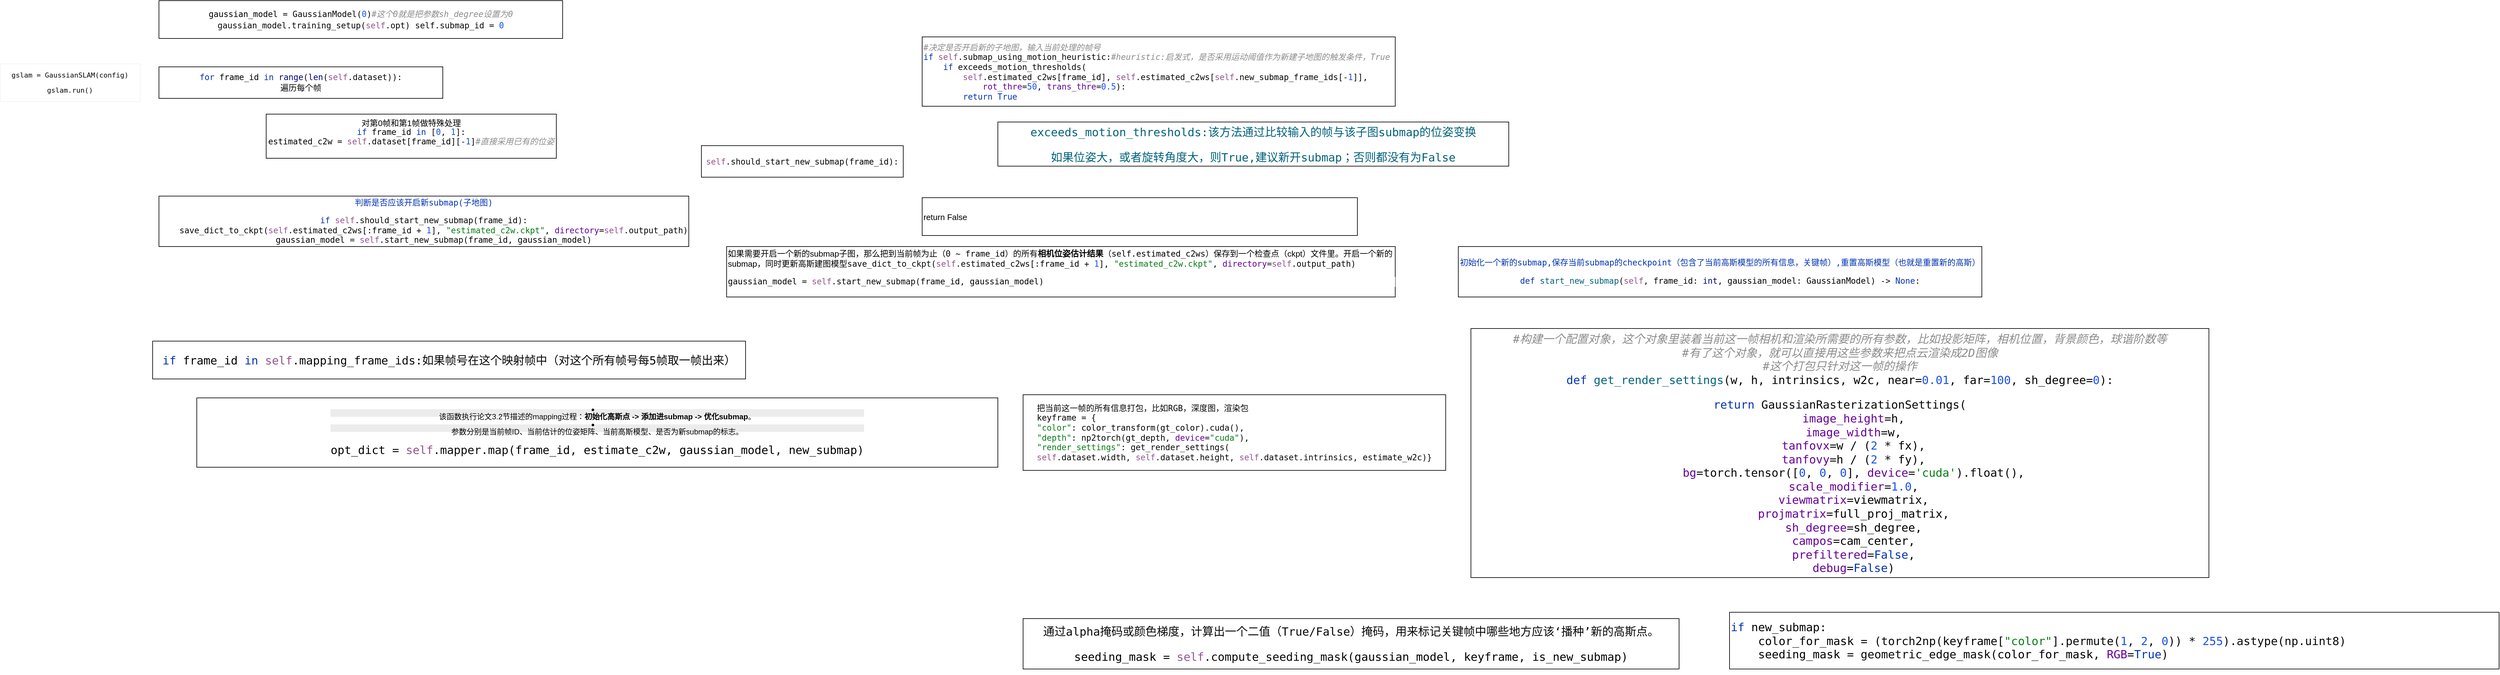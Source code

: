 <mxfile version="28.0.7">
  <diagram name="Page-1" id="CiyTq3ETgP8ZzIfx8EHX">
    <mxGraphModel dx="1531" dy="1326" grid="1" gridSize="10" guides="1" tooltips="1" connect="1" arrows="1" fold="1" page="1" pageScale="1" pageWidth="5000" pageHeight="2000" math="0" shadow="0">
      <root>
        <mxCell id="0" />
        <mxCell id="1" parent="0" />
        <mxCell id="R6alezzPv44hoILy_ozX-1" value="&lt;div style=&quot;background-color: rgb(255, 255, 255); color: rgb(8, 8, 8);&quot;&gt;&lt;pre style=&quot;font-family: &amp;quot;JetBrains Mono&amp;quot;, monospace;&quot;&gt;gslam = GaussianSLAM(config)&lt;/pre&gt;&lt;pre style=&quot;font-family: &amp;quot;JetBrains Mono&amp;quot;, monospace;&quot;&gt;gslam.run()&lt;/pre&gt;&lt;/div&gt;" style="rounded=0;whiteSpace=wrap;html=1;strokeWidth=0;verticalAlign=middle;spacing=0;fontSize=11;" parent="1" vertex="1">
          <mxGeometry x="48" y="310" width="222" height="60" as="geometry" />
        </mxCell>
        <mxCell id="LZiklPRg2S03HuQF4Nz--1" value="&lt;div style=&quot;background-color: rgb(255, 255, 255); color: rgb(8, 8, 8); line-height: 50%;&quot;&gt;&lt;pre style=&quot;font-family: &amp;quot;JetBrains Mono&amp;quot;, monospace; line-height: 50%;&quot;&gt;&lt;font style=&quot;font-size: 13px;&quot;&gt;&lt;span style=&quot;color: rgb(0, 0, 0);&quot;&gt;gaussian_model &lt;/span&gt;= GaussianModel(&lt;span style=&quot;color: rgb(23, 80, 235);&quot;&gt;0&lt;/span&gt;)&lt;span style=&quot;color: rgb(140, 140, 140); font-style: italic;&quot;&gt;#&lt;/span&gt;&lt;span style=&quot;color: rgb(140, 140, 140); font-style: italic; font-family: &amp;quot;DejaVu Sans Mono&amp;quot;, monospace;&quot;&gt;这个&lt;/span&gt;&lt;span style=&quot;color: rgb(140, 140, 140); font-style: italic;&quot;&gt;0&lt;/span&gt;&lt;span style=&quot;color: rgb(140, 140, 140); font-style: italic; font-family: &amp;quot;DejaVu Sans Mono&amp;quot;, monospace;&quot;&gt;就是把参数&lt;/span&gt;&lt;span style=&quot;color: rgb(140, 140, 140); font-style: italic;&quot;&gt;sh_degree&lt;/span&gt;&lt;span style=&quot;color: rgb(140, 140, 140); font-style: italic; font-family: &amp;quot;DejaVu Sans Mono&amp;quot;, monospace;&quot;&gt;设置为&lt;/span&gt;&lt;span style=&quot;color: rgb(140, 140, 140); font-style: italic;&quot;&gt;0&lt;/span&gt;&lt;/font&gt;&lt;/pre&gt;&lt;pre style=&quot;font-family: &amp;quot;JetBrains Mono&amp;quot;, monospace; line-height: 50%;&quot;&gt;&lt;font style=&quot;font-size: 13px;&quot;&gt;gaussian_model&lt;span style=&quot;color: light-dark(rgb(8, 8, 8), rgb(230, 230, 230)); background-color: light-dark(rgb(255, 255, 255), rgb(18, 18, 18)); white-space: normal;&quot;&gt;.training_setup(&lt;/span&gt;&lt;span style=&quot;background-color: light-dark(rgb(255, 255, 255), rgb(18, 18, 18)); white-space: normal; color: rgb(148, 85, 141);&quot;&gt;self&lt;/span&gt;&lt;span style=&quot;color: light-dark(rgb(8, 8, 8), rgb(230, 230, 230)); background-color: light-dark(rgb(255, 255, 255), rgb(18, 18, 18)); white-space: normal;&quot;&gt;.opt) self&lt;/span&gt;&lt;span style=&quot;color: light-dark(rgb(8, 8, 8), rgb(230, 230, 230)); background-color: light-dark(rgb(255, 255, 255), rgb(18, 18, 18)); white-space: normal;&quot;&gt;.submap_id = &lt;/span&gt;&lt;span style=&quot;background-color: light-dark(rgb(255, 255, 255), rgb(18, 18, 18)); white-space: normal; color: rgb(23, 80, 235);&quot;&gt;0&lt;/span&gt;&lt;/font&gt;&lt;/pre&gt;&lt;/div&gt;" style="rounded=0;whiteSpace=wrap;html=1;" vertex="1" parent="1">
          <mxGeometry x="300" y="210" width="640" height="60" as="geometry" />
        </mxCell>
        <mxCell id="LZiklPRg2S03HuQF4Nz--2" value="&lt;div style=&quot;background-color: rgb(255, 255, 255); color: rgb(8, 8, 8); line-height: 40%;&quot;&gt;&lt;pre style=&quot;font-family: &amp;quot;JetBrains Mono&amp;quot;, monospace; line-height: 40%;&quot;&gt;&lt;font style=&quot;font-size: 13px;&quot;&gt;&lt;span style=&quot;color: rgb(0, 51, 179);&quot;&gt;for &lt;/span&gt;&lt;span style=&quot;color: rgb(0, 0, 0);&quot;&gt;frame_id &lt;/span&gt;&lt;span style=&quot;color: rgb(0, 51, 179);&quot;&gt;in &lt;/span&gt;&lt;span style=&quot;color: rgb(0, 0, 128);&quot;&gt;range&lt;/span&gt;(&lt;span style=&quot;color: rgb(0, 0, 128);&quot;&gt;len&lt;/span&gt;(&lt;span style=&quot;color: rgb(148, 85, 141);&quot;&gt;self&lt;/span&gt;.dataset)):&lt;/font&gt;&lt;/pre&gt;&lt;pre style=&quot;font-family: &amp;quot;JetBrains Mono&amp;quot;, monospace; line-height: 40%;&quot;&gt;&lt;font style=&quot;font-size: 13px;&quot;&gt;遍历每个帧&lt;/font&gt;&lt;/pre&gt;&lt;/div&gt;" style="rounded=0;whiteSpace=wrap;html=1;" vertex="1" parent="1">
          <mxGeometry x="300" y="315" width="450" height="50" as="geometry" />
        </mxCell>
        <mxCell id="LZiklPRg2S03HuQF4Nz--9" value="&lt;div style=&quot;line-height: 10%;&quot;&gt;&lt;font style=&quot;line-height: 10%; font-size: 13px;&quot;&gt;对第0帧和第1帧做特殊处理&lt;/font&gt;&lt;div&gt;&lt;div style=&quot;background-color: rgb(255, 255, 255); color: rgb(8, 8, 8);&quot;&gt;&lt;pre style=&quot;font-family: &amp;quot;JetBrains Mono&amp;quot;, monospace;&quot;&gt;&lt;font style=&quot;line-height: 10%; font-size: 13px;&quot;&gt;&lt;span style=&quot;color: rgb(0, 51, 179);&quot;&gt;if &lt;/span&gt;&lt;span style=&quot;color: rgb(0, 0, 0);&quot;&gt;frame_id &lt;/span&gt;&lt;span style=&quot;color: rgb(0, 51, 179);&quot;&gt;in &lt;/span&gt;[&lt;span style=&quot;color: rgb(23, 80, 235);&quot;&gt;0&lt;/span&gt;, &lt;span style=&quot;color: rgb(23, 80, 235);&quot;&gt;1&lt;/span&gt;]:&lt;/font&gt;&lt;/pre&gt;&lt;pre style=&quot;font-family: &amp;quot;JetBrains Mono&amp;quot;, monospace;&quot;&gt;&lt;font style=&quot;line-height: 10%; font-size: 13px;&quot;&gt;&lt;div style=&quot;&quot;&gt;&lt;pre style=&quot;font-family: &amp;quot;JetBrains Mono&amp;quot;, monospace;&quot;&gt;&lt;span style=&quot;color: rgb(0, 0, 0);&quot;&gt;estimated_c2w &lt;/span&gt;= &lt;span style=&quot;color: rgb(148, 85, 141);&quot;&gt;self&lt;/span&gt;.dataset[&lt;span style=&quot;color: rgb(0, 0, 0);&quot;&gt;frame_id&lt;/span&gt;][-&lt;span style=&quot;color: rgb(23, 80, 235);&quot;&gt;1&lt;/span&gt;]&lt;span style=&quot;color: rgb(140, 140, 140); font-style: italic;&quot;&gt;#&lt;/span&gt;&lt;span style=&quot;color: rgb(140, 140, 140); font-style: italic; font-family: &amp;quot;DejaVu Sans Mono&amp;quot;, monospace;&quot;&gt;直接采用已有的位姿&lt;/span&gt;&lt;/pre&gt;&lt;/div&gt;&lt;/font&gt;&lt;/pre&gt;&lt;/div&gt;&lt;/div&gt;&lt;/div&gt;" style="rounded=0;whiteSpace=wrap;html=1;" vertex="1" parent="1">
          <mxGeometry x="470" y="390" width="460" height="70" as="geometry" />
        </mxCell>
        <mxCell id="LZiklPRg2S03HuQF4Nz--10" value="&lt;div style=&quot;background-color: rgb(255, 255, 255); color: rgb(8, 8, 8);&quot;&gt;&lt;pre style=&quot;font-family: &amp;quot;JetBrains Mono&amp;quot;, monospace;&quot;&gt;&lt;font style=&quot;font-size: 13px;&quot;&gt;&lt;span style=&quot;color: rgb(0, 51, 179);&quot;&gt;判断是否应该开启新submap(子地图)&lt;/span&gt;&lt;/font&gt;&lt;/pre&gt;&lt;pre style=&quot;font-family: &amp;quot;JetBrains Mono&amp;quot;, monospace;&quot;&gt;&lt;font style=&quot;font-size: 13px;&quot;&gt;&lt;span style=&quot;color: rgb(0, 51, 179);&quot;&gt;if &lt;/span&gt;&lt;span style=&quot;color: rgb(148, 85, 141);&quot;&gt;self&lt;/span&gt;.should_start_new_submap(&lt;span style=&quot;color: rgb(0, 0, 0);&quot;&gt;frame_id&lt;/span&gt;):&lt;br&gt;    save_dict_to_ckpt(&lt;span style=&quot;color: rgb(148, 85, 141);&quot;&gt;self&lt;/span&gt;.estimated_c2ws[:&lt;span style=&quot;color: rgb(0, 0, 0);&quot;&gt;frame_id &lt;/span&gt;+ &lt;span style=&quot;color: rgb(23, 80, 235);&quot;&gt;1&lt;/span&gt;], &lt;span style=&quot;color: rgb(6, 125, 23);&quot;&gt;&quot;estimated_c2w.ckpt&quot;&lt;/span&gt;, &lt;span style=&quot;color: rgb(102, 0, 153);&quot;&gt;directory&lt;/span&gt;=&lt;span style=&quot;color: rgb(148, 85, 141);&quot;&gt;self&lt;/span&gt;.output_path)&lt;br&gt;    &lt;span style=&quot;color: rgb(0, 0, 0);&quot;&gt;gaussian_model &lt;/span&gt;= &lt;span style=&quot;color: rgb(148, 85, 141);&quot;&gt;self&lt;/span&gt;.start_new_submap(&lt;span style=&quot;color: rgb(0, 0, 0);&quot;&gt;frame_id&lt;/span&gt;, &lt;span style=&quot;color: rgb(0, 0, 0);&quot;&gt;gaussian_model&lt;/span&gt;)&lt;/font&gt;&lt;/pre&gt;&lt;/div&gt;" style="rounded=0;whiteSpace=wrap;html=1;" vertex="1" parent="1">
          <mxGeometry x="300" y="520" width="840" height="80" as="geometry" />
        </mxCell>
        <mxCell id="LZiklPRg2S03HuQF4Nz--11" value="&lt;pre style=&quot;color: rgb(8, 8, 8); font-family: &amp;quot;JetBrains Mono&amp;quot;, monospace;&quot;&gt;&lt;font style=&quot;font-size: 13px;&quot;&gt;&lt;span style=&quot;color: rgb(148, 85, 141);&quot;&gt;self&lt;/span&gt;.should_start_new_submap(&lt;span style=&quot;color: rgb(0, 0, 0);&quot;&gt;frame_id&lt;/span&gt;):&lt;/font&gt;&lt;/pre&gt;" style="rounded=0;whiteSpace=wrap;html=1;" vertex="1" parent="1">
          <mxGeometry x="1160" y="440" width="320" height="50" as="geometry" />
        </mxCell>
        <mxCell id="LZiklPRg2S03HuQF4Nz--12" value="&lt;div style=&quot;background-color: rgb(255, 255, 255); color: rgb(8, 8, 8);&quot;&gt;&lt;pre style=&quot;font-family: &amp;quot;JetBrains Mono&amp;quot;, monospace;&quot;&gt;&lt;div style=&quot;&quot;&gt;&lt;pre style=&quot;font-family: &amp;quot;JetBrains Mono&amp;quot;, monospace;&quot;&gt;&lt;font style=&quot;font-size: 13px;&quot;&gt;&lt;span style=&quot;color: rgb(140, 140, 140); font-style: italic;&quot;&gt;#&lt;/span&gt;&lt;span style=&quot;color: rgb(140, 140, 140); font-style: italic; font-family: &amp;quot;DejaVu Sans Mono&amp;quot;, monospace;&quot;&gt;决定是否开启新的子地图，输入当前处理的帧号&lt;br&gt;&lt;/span&gt;&lt;span style=&quot;color: rgb(0, 51, 179);&quot;&gt;if &lt;/span&gt;&lt;span style=&quot;color: rgb(148, 85, 141);&quot;&gt;self&lt;/span&gt;.submap_using_motion_heuristic:&lt;span style=&quot;color: rgb(140, 140, 140); font-style: italic;&quot;&gt;#heuristic:&lt;/span&gt;&lt;span style=&quot;color: rgb(140, 140, 140); font-style: italic; font-family: &amp;quot;DejaVu Sans Mono&amp;quot;, monospace;&quot;&gt;启发式，是否采用运动阈值作为新建子地图的触发条件，True&lt;br&gt;&lt;/span&gt;&lt;span style=&quot;color: rgb(140, 140, 140); font-style: italic; font-family: &amp;quot;DejaVu Sans Mono&amp;quot;, monospace;&quot;&gt;    &lt;/span&gt;&lt;span style=&quot;color: rgb(0, 51, 179);&quot;&gt;if &lt;/span&gt;exceeds_motion_thresholds(&lt;br&gt;        &lt;span style=&quot;color: rgb(148, 85, 141);&quot;&gt;self&lt;/span&gt;.estimated_c2ws[&lt;span style=&quot;color: rgb(0, 0, 0);&quot;&gt;frame_id&lt;/span&gt;], &lt;span style=&quot;color: rgb(148, 85, 141);&quot;&gt;self&lt;/span&gt;.estimated_c2ws[&lt;span style=&quot;color: rgb(148, 85, 141);&quot;&gt;self&lt;/span&gt;.new_submap_frame_ids[-&lt;span style=&quot;color: rgb(23, 80, 235);&quot;&gt;1&lt;/span&gt;]],&lt;br&gt;            &lt;span style=&quot;color: rgb(102, 0, 153);&quot;&gt;rot_thre&lt;/span&gt;=&lt;span style=&quot;color: rgb(23, 80, 235);&quot;&gt;50&lt;/span&gt;, &lt;span style=&quot;color: rgb(102, 0, 153);&quot;&gt;trans_thre&lt;/span&gt;=&lt;span style=&quot;color: rgb(23, 80, 235);&quot;&gt;0.5&lt;/span&gt;):&lt;br&gt;        &lt;span style=&quot;color: rgb(0, 51, 179);&quot;&gt;return True&lt;/span&gt;&lt;/font&gt;&lt;/pre&gt;&lt;/div&gt;&lt;/pre&gt;&lt;/div&gt;" style="rounded=0;whiteSpace=wrap;html=1;align=left;" vertex="1" parent="1">
          <mxGeometry x="1510" y="267.5" width="750" height="110" as="geometry" />
        </mxCell>
        <mxCell id="LZiklPRg2S03HuQF4Nz--13" value="&lt;div style=&quot;background-color:#ffffff;color:#080808&quot;&gt;&lt;pre style=&quot;font-family:&#39;JetBrains Mono&#39;,monospace;font-size:13.5pt;&quot;&gt;&lt;span style=&quot;color:#00627a;&quot;&gt;exceeds_motion_thresholds:该方法通过比较输入的帧与该子图submap的位姿变换&lt;/span&gt;&lt;/pre&gt;&lt;pre style=&quot;font-family:&#39;JetBrains Mono&#39;,monospace;font-size:13.5pt;&quot;&gt;&lt;span style=&quot;color:#00627a;&quot;&gt;如果位姿大，或者旋转角度大，则True,建议新开submap；否则都没有为False&lt;/span&gt;&lt;/pre&gt;&lt;/div&gt;" style="rounded=0;whiteSpace=wrap;html=1;" vertex="1" parent="1">
          <mxGeometry x="1630" y="402.5" width="810" height="70" as="geometry" />
        </mxCell>
        <mxCell id="LZiklPRg2S03HuQF4Nz--14" value="return False" style="rounded=0;whiteSpace=wrap;html=1;align=left;fontSize=13;" vertex="1" parent="1">
          <mxGeometry x="1510" y="522.5" width="690" height="60" as="geometry" />
        </mxCell>
        <mxCell id="LZiklPRg2S03HuQF4Nz--15" value="如果需要开启一个新的submap子图，那么把到当前帧为止（&lt;code data-start=&quot;677&quot; data-end=&quot;691&quot;&gt;0 ~ frame_id&lt;/code&gt;）的所有&lt;strong data-start=&quot;695&quot; data-end=&quot;707&quot;&gt;相机位姿估计结果&lt;/strong&gt;（&lt;code data-start=&quot;708&quot; data-end=&quot;729&quot;&gt;self.estimated_c2ws&lt;/code&gt;）保存到一个检查点（ckpt）文件里。开启一个新的submap，同时更新高斯建图模型&lt;span style=&quot;font-family: &amp;quot;JetBrains Mono&amp;quot;, monospace; background-color: light-dark(rgb(255, 255, 255), rgb(18, 18, 18)); color: light-dark(rgb(8, 8, 8), rgb(230, 230, 230));&quot;&gt;save_dict_to_ckpt(&lt;/span&gt;&lt;span style=&quot;font-family: &amp;quot;JetBrains Mono&amp;quot;, monospace; background-color: light-dark(rgb(255, 255, 255), rgb(18, 18, 18)); color: rgb(148, 85, 141);&quot;&gt;self&lt;/span&gt;&lt;span style=&quot;font-family: &amp;quot;JetBrains Mono&amp;quot;, monospace; background-color: light-dark(rgb(255, 255, 255), rgb(18, 18, 18)); color: light-dark(rgb(8, 8, 8), rgb(230, 230, 230));&quot;&gt;.estimated_c2ws[:&lt;/span&gt;&lt;span style=&quot;font-family: &amp;quot;JetBrains Mono&amp;quot;, monospace; background-color: light-dark(rgb(255, 255, 255), rgb(18, 18, 18)); color: rgb(0, 0, 0);&quot;&gt;frame_id &lt;/span&gt;&lt;span style=&quot;font-family: &amp;quot;JetBrains Mono&amp;quot;, monospace; background-color: light-dark(rgb(255, 255, 255), rgb(18, 18, 18)); color: light-dark(rgb(8, 8, 8), rgb(230, 230, 230));&quot;&gt;+ &lt;/span&gt;&lt;span style=&quot;font-family: &amp;quot;JetBrains Mono&amp;quot;, monospace; background-color: light-dark(rgb(255, 255, 255), rgb(18, 18, 18)); color: rgb(23, 80, 235);&quot;&gt;1&lt;/span&gt;&lt;span style=&quot;font-family: &amp;quot;JetBrains Mono&amp;quot;, monospace; background-color: light-dark(rgb(255, 255, 255), rgb(18, 18, 18)); color: light-dark(rgb(8, 8, 8), rgb(230, 230, 230));&quot;&gt;], &lt;/span&gt;&lt;span style=&quot;font-family: &amp;quot;JetBrains Mono&amp;quot;, monospace; background-color: light-dark(rgb(255, 255, 255), rgb(18, 18, 18)); color: rgb(6, 125, 23);&quot;&gt;&quot;estimated_c2w.ckpt&quot;&lt;/span&gt;&lt;span style=&quot;font-family: &amp;quot;JetBrains Mono&amp;quot;, monospace; background-color: light-dark(rgb(255, 255, 255), rgb(18, 18, 18)); color: light-dark(rgb(8, 8, 8), rgb(230, 230, 230));&quot;&gt;, &lt;/span&gt;&lt;span style=&quot;font-family: &amp;quot;JetBrains Mono&amp;quot;, monospace; background-color: light-dark(rgb(255, 255, 255), rgb(18, 18, 18)); color: rgb(102, 0, 153);&quot;&gt;directory&lt;/span&gt;&lt;span style=&quot;font-family: &amp;quot;JetBrains Mono&amp;quot;, monospace; background-color: light-dark(rgb(255, 255, 255), rgb(18, 18, 18)); color: light-dark(rgb(8, 8, 8), rgb(230, 230, 230));&quot;&gt;=&lt;/span&gt;&lt;span style=&quot;font-family: &amp;quot;JetBrains Mono&amp;quot;, monospace; background-color: light-dark(rgb(255, 255, 255), rgb(18, 18, 18)); color: rgb(148, 85, 141);&quot;&gt;self&lt;/span&gt;&lt;span style=&quot;font-family: &amp;quot;JetBrains Mono&amp;quot;, monospace; background-color: light-dark(rgb(255, 255, 255), rgb(18, 18, 18)); color: light-dark(rgb(8, 8, 8), rgb(230, 230, 230));&quot;&gt;.output_path)&lt;/span&gt;&lt;div&gt;&lt;div style=&quot;background-color: rgb(255, 255, 255); color: rgb(8, 8, 8);&quot;&gt;&lt;pre style=&quot;font-family: &amp;quot;JetBrains Mono&amp;quot;, monospace;&quot;&gt;&lt;span style=&quot;color: rgb(0, 0, 0);&quot;&gt;gaussian_model &lt;/span&gt;= &lt;span style=&quot;color: rgb(148, 85, 141);&quot;&gt;self&lt;/span&gt;.start_new_submap(&lt;span style=&quot;color: rgb(0, 0, 0);&quot;&gt;frame_id&lt;/span&gt;, &lt;span style=&quot;color: rgb(0, 0, 0);&quot;&gt;gaussian_model&lt;/span&gt;)&lt;/pre&gt;&lt;/div&gt;&lt;/div&gt;" style="rounded=0;whiteSpace=wrap;html=1;fontSize=13;align=left;" vertex="1" parent="1">
          <mxGeometry x="1200" y="600" width="1060" height="80" as="geometry" />
        </mxCell>
        <mxCell id="LZiklPRg2S03HuQF4Nz--16" value="&lt;div style=&quot;background-color: rgb(255, 255, 255); color: rgb(8, 8, 8);&quot;&gt;&lt;pre style=&quot;font-family: &amp;quot;JetBrains Mono&amp;quot;, monospace;&quot;&gt;&lt;span style=&quot;color: rgb(0, 51, 179);&quot;&gt;初始化一个新的submap,保存当前submap的checkpoint（包含了当前高斯模型的所有信息，关键帧）,重置高斯模型（也就是重置新的高斯）&lt;/span&gt;&lt;/pre&gt;&lt;pre style=&quot;font-family: &amp;quot;JetBrains Mono&amp;quot;, monospace;&quot;&gt;&lt;span style=&quot;color: rgb(0, 51, 179);&quot;&gt;def &lt;/span&gt;&lt;span style=&quot;color: rgb(0, 98, 122);&quot;&gt;start_new_submap&lt;/span&gt;(&lt;span style=&quot;color: rgb(148, 85, 141);&quot;&gt;self&lt;/span&gt;, &lt;span style=&quot;color: rgb(0, 0, 0);&quot;&gt;frame_id&lt;/span&gt;: &lt;span style=&quot;color: rgb(0, 0, 128);&quot;&gt;int&lt;/span&gt;, &lt;span style=&quot;color: rgb(0, 0, 0);&quot;&gt;gaussian_model&lt;/span&gt;: &lt;span style=&quot;color: rgb(0, 0, 0);&quot;&gt;GaussianModel&lt;/span&gt;) -&amp;gt; &lt;span style=&quot;color: rgb(0, 51, 179);&quot;&gt;None&lt;/span&gt;:&lt;br&gt;&lt;/pre&gt;&lt;/div&gt;" style="rounded=0;whiteSpace=wrap;html=1;fontSize=13;" vertex="1" parent="1">
          <mxGeometry x="2360" y="600" width="830" height="80" as="geometry" />
        </mxCell>
        <mxCell id="LZiklPRg2S03HuQF4Nz--17" value="&lt;div style=&quot;background-color:#ffffff;color:#080808&quot;&gt;&lt;pre style=&quot;font-family:&#39;JetBrains Mono&#39;,monospace;font-size:13.5pt;&quot;&gt;&lt;span style=&quot;color:#0033b3;&quot;&gt;if &lt;/span&gt;&lt;span style=&quot;color:#000000;&quot;&gt;frame_id &lt;/span&gt;&lt;span style=&quot;color:#0033b3;&quot;&gt;in &lt;/span&gt;&lt;span style=&quot;color:#94558d;&quot;&gt;self&lt;/span&gt;.mapping_frame_ids:如果帧号在这个映射帧中（对这个所有帧号每5帧取一帧出来）&lt;/pre&gt;&lt;/div&gt;" style="rounded=0;whiteSpace=wrap;html=1;" vertex="1" parent="1">
          <mxGeometry x="290" y="750" width="940" height="60" as="geometry" />
        </mxCell>
        <mxCell id="LZiklPRg2S03HuQF4Nz--18" value="&lt;div style=&quot;background-color: rgb(255, 255, 255); color: rgb(8, 8, 8);&quot;&gt;&lt;pre style=&quot;font-family:&#39;JetBrains Mono&#39;,monospace;font-size:13.5pt;&quot;&gt;&lt;span style=&quot;color: rgb(0, 0, 0); line-height: 0%;&quot;&gt;&lt;li style=&quot;font-family: Helvetica; font-size: 12px; white-space: normal; background-color: rgb(236, 236, 236);&quot; data-end=&quot;840&quot; data-start=&quot;778&quot;&gt;&lt;p data-end=&quot;840&quot; data-start=&quot;780&quot;&gt;该函数执行论文3.2节描述的mapping过程：&lt;strong data-end=&quot;839&quot; data-start=&quot;804&quot;&gt;初始化高斯点 -&amp;gt; 添加进submap -&amp;gt; 优化submap&lt;/strong&gt;。&lt;/p&gt;&lt;/li&gt;&lt;li style=&quot;font-family: Helvetica; font-size: 12px; white-space: normal; background-color: rgb(236, 236, 236);&quot; data-end=&quot;885&quot; data-start=&quot;841&quot;&gt;&lt;p data-end=&quot;885&quot; data-start=&quot;843&quot;&gt;参数分别是当前帧ID、当前估计的位姿矩阵、当前高斯模型、是否为新submap的标志。&lt;/p&gt;&lt;/li&gt;&lt;/span&gt;&lt;/pre&gt;&lt;pre style=&quot;font-family:&#39;JetBrains Mono&#39;,monospace;font-size:13.5pt;&quot;&gt;&lt;span style=&quot;color: rgb(0, 0, 0);&quot;&gt;opt_dict &lt;/span&gt;= &lt;span style=&quot;color: rgb(148, 85, 141);&quot;&gt;self&lt;/span&gt;.mapper.map(&lt;span style=&quot;color: rgb(0, 0, 0);&quot;&gt;frame_id&lt;/span&gt;, &lt;span style=&quot;color: rgb(0, 0, 0);&quot;&gt;estimate_c2w&lt;/span&gt;, &lt;span style=&quot;color: rgb(0, 0, 0);&quot;&gt;gaussian_model&lt;/span&gt;, &lt;span style=&quot;color: rgb(0, 0, 0);&quot;&gt;new_submap&lt;/span&gt;)&lt;br&gt;&lt;/pre&gt;&lt;/div&gt;" style="rounded=0;whiteSpace=wrap;html=1;" vertex="1" parent="1">
          <mxGeometry x="360" y="840" width="1270" height="110" as="geometry" />
        </mxCell>
        <mxCell id="LZiklPRg2S03HuQF4Nz--19" value="&lt;div style=&quot;background-color: rgb(255, 255, 255); color: rgb(8, 8, 8);&quot;&gt;&lt;pre style=&quot;font-family: &amp;quot;JetBrains Mono&amp;quot;, monospace;&quot;&gt;&lt;div style=&quot;text-align: left;&quot;&gt;&lt;span style=&quot;font-size: 13px; white-space: normal;&quot;&gt;把当前这一帧的所有信息打包，比如RGB，深度图，渲染包&lt;/span&gt;&lt;/div&gt;&lt;div style=&quot;color: light-dark(rgb(8, 8, 8), rgb(230, 230, 230)); text-align: left;&quot;&gt;&lt;font style=&quot;font-size: 13px;&quot;&gt;&lt;span style=&quot;white-space: normal; color: rgb(0, 0, 0);&quot;&gt;keyframe &lt;/span&gt;&lt;span style=&quot;white-space: normal;&quot;&gt;= {&lt;/span&gt;&lt;/font&gt;&lt;/div&gt;&lt;div style=&quot;color: light-dark(rgb(8, 8, 8), rgb(230, 230, 230)); text-align: left;&quot;&gt;&lt;font style=&quot;font-size: 13px;&quot;&gt;&lt;span style=&quot;white-space: normal;&quot;&gt;    &lt;/span&gt;&lt;span style=&quot;white-space: normal; color: rgb(6, 125, 23);&quot;&gt;&quot;color&quot;&lt;/span&gt;&lt;span style=&quot;white-space: normal;&quot;&gt;: &lt;/span&gt;&lt;span style=&quot;white-space: normal; color: rgb(0, 0, 0);&quot;&gt;color_transform&lt;/span&gt;&lt;span style=&quot;white-space: normal;&quot;&gt;(&lt;/span&gt;&lt;span style=&quot;white-space: normal; color: rgb(0, 0, 0);&quot;&gt;gt_color&lt;/span&gt;&lt;span style=&quot;white-space: normal;&quot;&gt;).cuda(),&lt;/span&gt;&lt;/font&gt;&lt;/div&gt;&lt;div style=&quot;color: light-dark(rgb(8, 8, 8), rgb(230, 230, 230)); text-align: left;&quot;&gt;&lt;font style=&quot;font-size: 13px;&quot;&gt;&lt;span style=&quot;white-space: normal;&quot;&gt;    &lt;/span&gt;&lt;span style=&quot;white-space: normal; color: rgb(6, 125, 23);&quot;&gt;&quot;depth&quot;&lt;/span&gt;&lt;span style=&quot;white-space: normal;&quot;&gt;: np2torch(&lt;/span&gt;&lt;span style=&quot;white-space: normal; color: rgb(0, 0, 0);&quot;&gt;gt_depth&lt;/span&gt;&lt;span style=&quot;white-space: normal;&quot;&gt;, &lt;/span&gt;&lt;span style=&quot;white-space: normal; color: rgb(102, 0, 153);&quot;&gt;device&lt;/span&gt;&lt;span style=&quot;white-space: normal;&quot;&gt;=&lt;/span&gt;&lt;span style=&quot;white-space: normal; color: rgb(6, 125, 23);&quot;&gt;&quot;cuda&quot;&lt;/span&gt;&lt;span style=&quot;white-space: normal;&quot;&gt;),&lt;/span&gt;&lt;/font&gt;&lt;/div&gt;&lt;div style=&quot;color: light-dark(rgb(8, 8, 8), rgb(230, 230, 230)); text-align: left;&quot;&gt;&lt;font style=&quot;font-size: 13px;&quot;&gt;&lt;span style=&quot;white-space: normal;&quot;&gt;    &lt;/span&gt;&lt;span style=&quot;white-space: normal; color: rgb(6, 125, 23);&quot;&gt;&quot;render_settings&quot;&lt;/span&gt;&lt;span style=&quot;white-space: normal;&quot;&gt;: get_render_settings(&lt;/span&gt;&lt;/font&gt;&lt;/div&gt;&lt;div style=&quot;color: light-dark(rgb(8, 8, 8), rgb(230, 230, 230)); text-align: left;&quot;&gt;&lt;font style=&quot;font-size: 13px;&quot;&gt;&lt;span style=&quot;white-space: normal;&quot;&gt;        &lt;/span&gt;&lt;span style=&quot;white-space: normal; color: rgb(148, 85, 141);&quot;&gt;self&lt;/span&gt;&lt;span style=&quot;white-space: normal;&quot;&gt;.dataset.width, &lt;/span&gt;&lt;span style=&quot;white-space: normal; color: rgb(148, 85, 141);&quot;&gt;self&lt;/span&gt;&lt;span style=&quot;white-space: normal;&quot;&gt;.dataset.height, &lt;/span&gt;&lt;span style=&quot;white-space: normal; color: rgb(148, 85, 141);&quot;&gt;self&lt;/span&gt;&lt;span style=&quot;white-space: normal;&quot;&gt;.dataset.intrinsics, &lt;/span&gt;&lt;span style=&quot;white-space: normal; color: rgb(0, 0, 0);&quot;&gt;estimate_w2c&lt;/span&gt;&lt;span style=&quot;white-space: normal;&quot;&gt;)}&lt;/span&gt;&lt;/font&gt;&lt;/div&gt;&lt;/pre&gt;&lt;/div&gt;" style="rounded=0;whiteSpace=wrap;html=1;" vertex="1" parent="1">
          <mxGeometry x="1670" y="835" width="670" height="120" as="geometry" />
        </mxCell>
        <mxCell id="LZiklPRg2S03HuQF4Nz--20" value="&lt;div style=&quot;background-color:#ffffff;color:#080808&quot;&gt;&lt;pre style=&quot;font-family:&#39;JetBrains Mono&#39;,monospace;font-size:13.5pt;&quot;&gt;&lt;span style=&quot;color:#8c8c8c;font-style:italic;&quot;&gt;#&lt;/span&gt;&lt;span style=&quot;color:#8c8c8c;font-style:italic;font-family:&#39;DejaVu Sans Mono&#39;,monospace;&quot;&gt;构建一个配置对象，这个对象里装着当前这一帧相机和渲染所需要的所有参数，比如投影矩阵，相机位置，背景颜色，球谐阶数等&lt;br&gt;&lt;/span&gt;&lt;span style=&quot;color:#8c8c8c;font-style:italic;&quot;&gt;#&lt;/span&gt;&lt;span style=&quot;color:#8c8c8c;font-style:italic;font-family:&#39;DejaVu Sans Mono&#39;,monospace;&quot;&gt;有了这个对象，就可以直接用这些参数来把点云渲染成&lt;/span&gt;&lt;span style=&quot;color:#8c8c8c;font-style:italic;&quot;&gt;2D&lt;/span&gt;&lt;span style=&quot;color:#8c8c8c;font-style:italic;font-family:&#39;DejaVu Sans Mono&#39;,monospace;&quot;&gt;图像&lt;br&gt;&lt;/span&gt;&lt;span style=&quot;color:#8c8c8c;font-style:italic;&quot;&gt;#&lt;/span&gt;&lt;span style=&quot;color:#8c8c8c;font-style:italic;font-family:&#39;DejaVu Sans Mono&#39;,monospace;&quot;&gt;这个打包只针对这一帧的操作&lt;br&gt;&lt;/span&gt;&lt;span style=&quot;color:#0033b3;&quot;&gt;def &lt;/span&gt;&lt;span style=&quot;color:#00627a;&quot;&gt;get_render_settings&lt;/span&gt;(&lt;span style=&quot;color:#000000;&quot;&gt;w&lt;/span&gt;, &lt;span style=&quot;color:#000000;&quot;&gt;h&lt;/span&gt;, &lt;span style=&quot;color:#000000;&quot;&gt;intrinsics&lt;/span&gt;, &lt;span style=&quot;color:#000000;&quot;&gt;w2c&lt;/span&gt;, &lt;span style=&quot;color:#000000;&quot;&gt;near&lt;/span&gt;=&lt;span style=&quot;color:#1750eb;&quot;&gt;0.01&lt;/span&gt;, &lt;span style=&quot;color:#000000;&quot;&gt;far&lt;/span&gt;=&lt;span style=&quot;color:#1750eb;&quot;&gt;100&lt;/span&gt;, &lt;span style=&quot;color:#000000;&quot;&gt;sh_degree&lt;/span&gt;=&lt;span style=&quot;color:#1750eb;&quot;&gt;0&lt;/span&gt;):&lt;br&gt;&lt;/pre&gt;&lt;pre style=&quot;font-family:&#39;JetBrains Mono&#39;,monospace;font-size:13.5pt;&quot;&gt;&lt;div&gt;&lt;pre style=&quot;font-family:&#39;JetBrains Mono&#39;,monospace;font-size:13.5pt;&quot;&gt;&lt;span style=&quot;color:#0033b3;&quot;&gt;return &lt;/span&gt;GaussianRasterizationSettings(&lt;br&gt;    &lt;span style=&quot;color:#660099;&quot;&gt;image_height&lt;/span&gt;=&lt;span style=&quot;color:#000000;&quot;&gt;h&lt;/span&gt;,&lt;br&gt;    &lt;span style=&quot;color:#660099;&quot;&gt;image_width&lt;/span&gt;=&lt;span style=&quot;color:#000000;&quot;&gt;w&lt;/span&gt;,&lt;br&gt;    &lt;span style=&quot;color:#660099;&quot;&gt;tanfovx&lt;/span&gt;=&lt;span style=&quot;color:#000000;&quot;&gt;w &lt;/span&gt;/ (&lt;span style=&quot;color:#1750eb;&quot;&gt;2 &lt;/span&gt;* &lt;span style=&quot;color:#000000;&quot;&gt;fx&lt;/span&gt;),&lt;br&gt;    &lt;span style=&quot;color:#660099;&quot;&gt;tanfovy&lt;/span&gt;=&lt;span style=&quot;color:#000000;&quot;&gt;h &lt;/span&gt;/ (&lt;span style=&quot;color:#1750eb;&quot;&gt;2 &lt;/span&gt;* &lt;span style=&quot;color:#000000;&quot;&gt;fy&lt;/span&gt;),&lt;br&gt;    &lt;span style=&quot;color:#660099;&quot;&gt;bg&lt;/span&gt;=torch.tensor([&lt;span style=&quot;color:#1750eb;&quot;&gt;0&lt;/span&gt;, &lt;span style=&quot;color:#1750eb;&quot;&gt;0&lt;/span&gt;, &lt;span style=&quot;color:#1750eb;&quot;&gt;0&lt;/span&gt;], &lt;span style=&quot;color:#660099;&quot;&gt;device&lt;/span&gt;=&lt;span style=&quot;color:#067d17;&quot;&gt;&#39;cuda&#39;&lt;/span&gt;).float(),&lt;br&gt;    &lt;span style=&quot;color:#660099;&quot;&gt;scale_modifier&lt;/span&gt;=&lt;span style=&quot;color:#1750eb;&quot;&gt;1.0&lt;/span&gt;,&lt;br&gt;    &lt;span style=&quot;color:#660099;&quot;&gt;viewmatrix&lt;/span&gt;=&lt;span style=&quot;color:#000000;&quot;&gt;viewmatrix&lt;/span&gt;,&lt;br&gt;    &lt;span style=&quot;color:#660099;&quot;&gt;projmatrix&lt;/span&gt;=&lt;span style=&quot;color:#000000;&quot;&gt;full_proj_matrix&lt;/span&gt;,&lt;br&gt;    &lt;span style=&quot;color:#660099;&quot;&gt;sh_degree&lt;/span&gt;=&lt;span style=&quot;color:#000000;&quot;&gt;sh_degree&lt;/span&gt;,&lt;br&gt;    &lt;span style=&quot;color:#660099;&quot;&gt;campos&lt;/span&gt;=&lt;span style=&quot;color:#000000;&quot;&gt;cam_center&lt;/span&gt;,&lt;br&gt;    &lt;span style=&quot;color:#660099;&quot;&gt;prefiltered&lt;/span&gt;=&lt;span style=&quot;color:#0033b3;&quot;&gt;False&lt;/span&gt;,&lt;br&gt;    &lt;span style=&quot;color:#660099;&quot;&gt;debug&lt;/span&gt;=&lt;span style=&quot;color:#0033b3;&quot;&gt;False&lt;/span&gt;)&lt;/pre&gt;&lt;/div&gt;&lt;/pre&gt;&lt;/div&gt;" style="rounded=0;whiteSpace=wrap;html=1;" vertex="1" parent="1">
          <mxGeometry x="2380" y="730" width="1170" height="395" as="geometry" />
        </mxCell>
        <mxCell id="LZiklPRg2S03HuQF4Nz--21" value="&lt;div style=&quot;background-color:#ffffff;color:#080808&quot;&gt;&lt;pre style=&quot;font-family:&#39;JetBrains Mono&#39;,monospace;font-size:13.5pt;&quot;&gt;通过alpha掩码或颜色梯度，计算出一个二值（True/False）掩码，用来标记关键帧中哪些地方应该‘播种’新的高斯点。&lt;span style=&quot;color:#000000;&quot;&gt;&lt;/span&gt;&lt;/pre&gt;&lt;pre style=&quot;font-family:&#39;JetBrains Mono&#39;,monospace;font-size:13.5pt;&quot;&gt;&lt;span style=&quot;color:#000000;&quot;&gt;seeding_mask &lt;/span&gt;= &lt;span style=&quot;color:#94558d;&quot;&gt;self&lt;/span&gt;.compute_seeding_mask(&lt;span style=&quot;color:#000000;&quot;&gt;gaussian_model&lt;/span&gt;, &lt;span style=&quot;color:#000000;&quot;&gt;keyframe&lt;/span&gt;, &lt;span style=&quot;color:#000000;&quot;&gt;is_new_submap&lt;/span&gt;)&lt;br&gt;&lt;/pre&gt;&lt;/div&gt;" style="rounded=0;whiteSpace=wrap;html=1;" vertex="1" parent="1">
          <mxGeometry x="1670" y="1190" width="1040" height="80" as="geometry" />
        </mxCell>
        <mxCell id="LZiklPRg2S03HuQF4Nz--22" value="&lt;div style=&quot;background-color:#ffffff;color:#080808&quot;&gt;&lt;pre style=&quot;font-family:&#39;JetBrains Mono&#39;,monospace;font-size:13.5pt;&quot;&gt;&lt;span style=&quot;color:#0033b3;&quot;&gt;if &lt;/span&gt;&lt;span style=&quot;color:#000000;&quot;&gt;new_submap&lt;/span&gt;:&lt;br&gt;    &lt;span style=&quot;color:#000000;&quot;&gt;color_for_mask &lt;/span&gt;= (torch2np(&lt;span style=&quot;color:#000000;&quot;&gt;keyframe&lt;/span&gt;[&lt;span style=&quot;color:#067d17;&quot;&gt;&quot;color&quot;&lt;/span&gt;].permute(&lt;span style=&quot;color:#1750eb;&quot;&gt;1&lt;/span&gt;, &lt;span style=&quot;color:#1750eb;&quot;&gt;2&lt;/span&gt;, &lt;span style=&quot;color:#1750eb;&quot;&gt;0&lt;/span&gt;)) * &lt;span style=&quot;color:#1750eb;&quot;&gt;255&lt;/span&gt;).astype(np.uint8)&lt;br&gt;    &lt;span style=&quot;color:#000000;&quot;&gt;seeding_mask &lt;/span&gt;= geometric_edge_mask(&lt;span style=&quot;color:#000000;&quot;&gt;color_for_mask&lt;/span&gt;, &lt;span style=&quot;color:#660099;&quot;&gt;RGB&lt;/span&gt;=&lt;span style=&quot;color:#0033b3;&quot;&gt;True&lt;/span&gt;)&lt;/pre&gt;&lt;/div&gt;" style="rounded=0;whiteSpace=wrap;html=1;align=left;" vertex="1" parent="1">
          <mxGeometry x="2790" y="1180" width="1220" height="90" as="geometry" />
        </mxCell>
      </root>
    </mxGraphModel>
  </diagram>
</mxfile>

